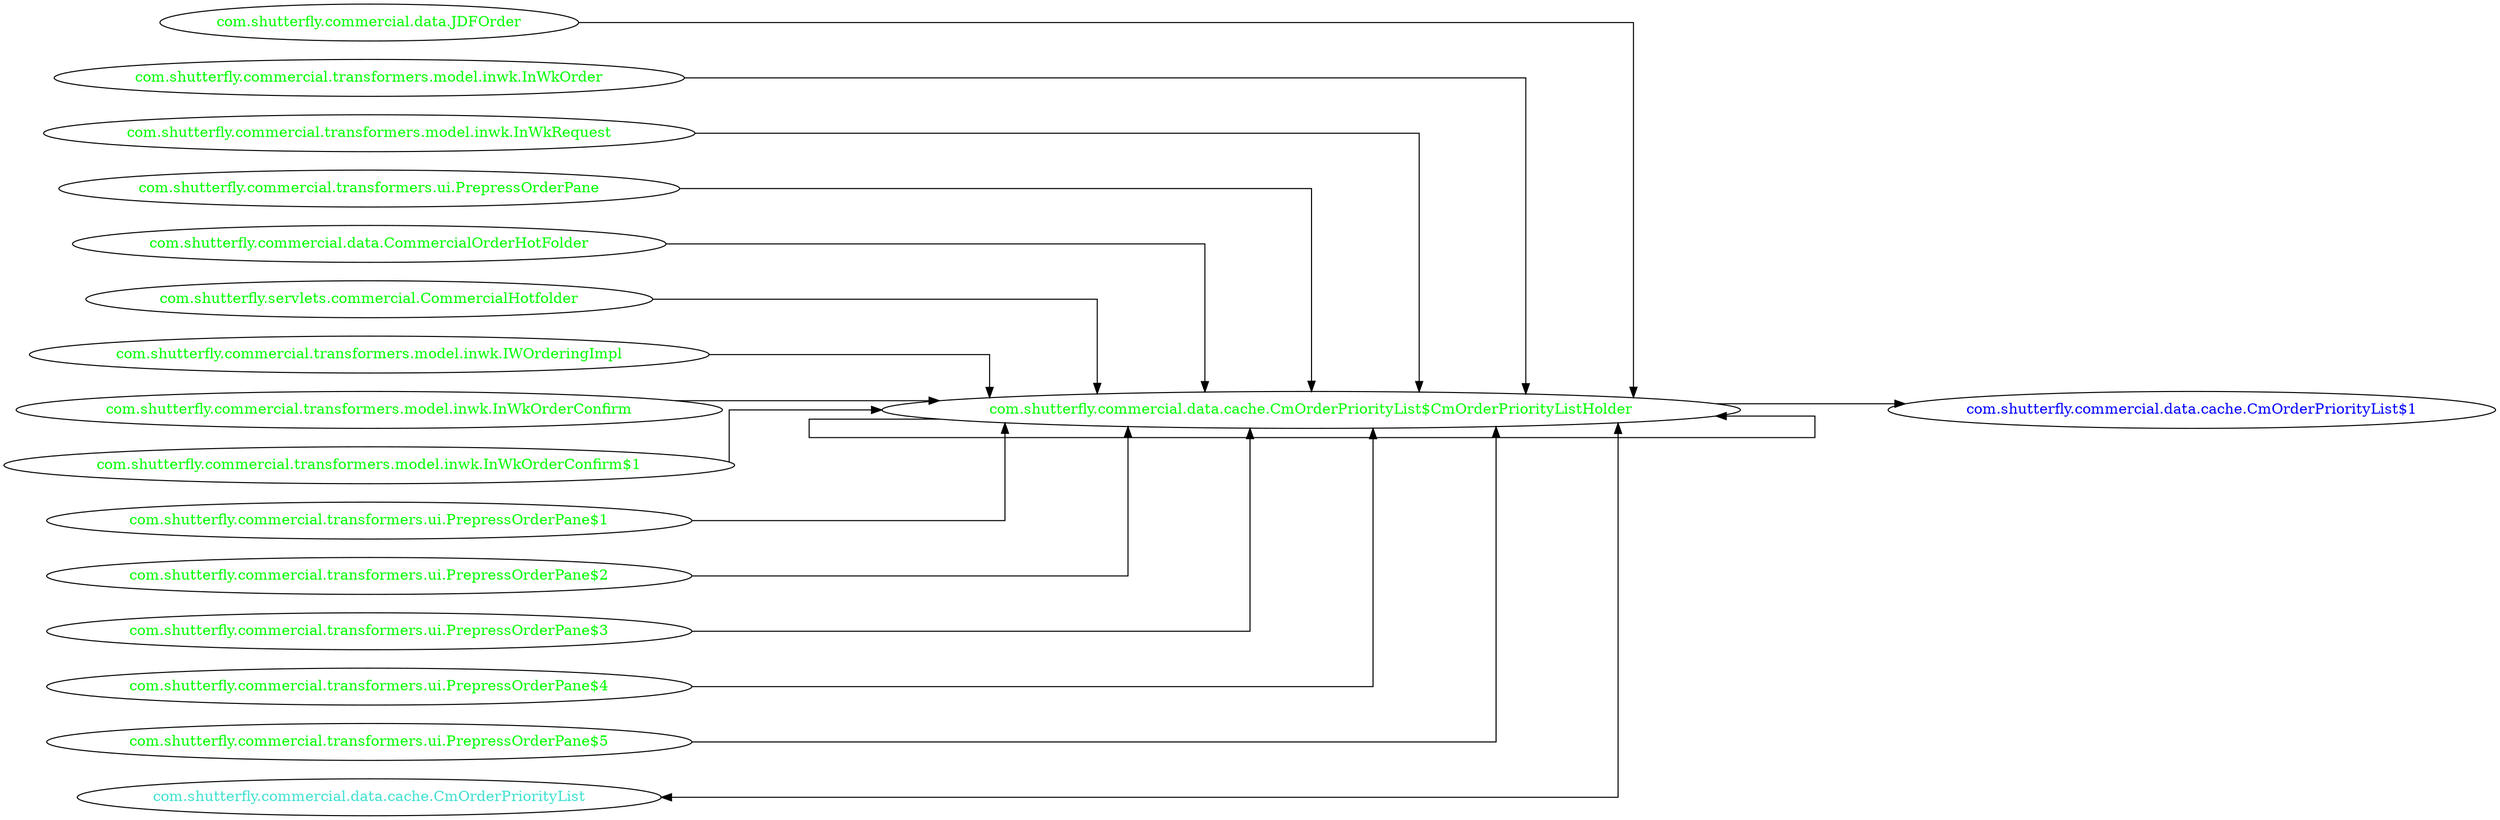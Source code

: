 digraph dependencyGraph {
 concentrate=true;
 ranksep="2.0";
 rankdir="LR"; 
 splines="ortho";
"com.shutterfly.commercial.data.cache.CmOrderPriorityList$CmOrderPriorityListHolder" [fontcolor="red"];
"com.shutterfly.commercial.data.cache.CmOrderPriorityList$1" [ fontcolor="blue" ];
"com.shutterfly.commercial.data.cache.CmOrderPriorityList$CmOrderPriorityListHolder"->"com.shutterfly.commercial.data.cache.CmOrderPriorityList$1";
"com.shutterfly.commercial.data.JDFOrder" [ fontcolor="green" ];
"com.shutterfly.commercial.data.JDFOrder"->"com.shutterfly.commercial.data.cache.CmOrderPriorityList$CmOrderPriorityListHolder";
"com.shutterfly.commercial.data.cache.CmOrderPriorityList$CmOrderPriorityListHolder" [ fontcolor="green" ];
"com.shutterfly.commercial.data.cache.CmOrderPriorityList$CmOrderPriorityListHolder"->"com.shutterfly.commercial.data.cache.CmOrderPriorityList$CmOrderPriorityListHolder";
"com.shutterfly.commercial.transformers.model.inwk.InWkOrder" [ fontcolor="green" ];
"com.shutterfly.commercial.transformers.model.inwk.InWkOrder"->"com.shutterfly.commercial.data.cache.CmOrderPriorityList$CmOrderPriorityListHolder";
"com.shutterfly.commercial.transformers.model.inwk.InWkRequest" [ fontcolor="green" ];
"com.shutterfly.commercial.transformers.model.inwk.InWkRequest"->"com.shutterfly.commercial.data.cache.CmOrderPriorityList$CmOrderPriorityListHolder";
"com.shutterfly.commercial.transformers.ui.PrepressOrderPane" [ fontcolor="green" ];
"com.shutterfly.commercial.transformers.ui.PrepressOrderPane"->"com.shutterfly.commercial.data.cache.CmOrderPriorityList$CmOrderPriorityListHolder";
"com.shutterfly.commercial.data.CommercialOrderHotFolder" [ fontcolor="green" ];
"com.shutterfly.commercial.data.CommercialOrderHotFolder"->"com.shutterfly.commercial.data.cache.CmOrderPriorityList$CmOrderPriorityListHolder";
"com.shutterfly.servlets.commercial.CommercialHotfolder" [ fontcolor="green" ];
"com.shutterfly.servlets.commercial.CommercialHotfolder"->"com.shutterfly.commercial.data.cache.CmOrderPriorityList$CmOrderPriorityListHolder";
"com.shutterfly.commercial.transformers.model.inwk.IWOrderingImpl" [ fontcolor="green" ];
"com.shutterfly.commercial.transformers.model.inwk.IWOrderingImpl"->"com.shutterfly.commercial.data.cache.CmOrderPriorityList$CmOrderPriorityListHolder";
"com.shutterfly.commercial.transformers.model.inwk.InWkOrderConfirm" [ fontcolor="green" ];
"com.shutterfly.commercial.transformers.model.inwk.InWkOrderConfirm"->"com.shutterfly.commercial.data.cache.CmOrderPriorityList$CmOrderPriorityListHolder";
"com.shutterfly.commercial.transformers.model.inwk.InWkOrderConfirm$1" [ fontcolor="green" ];
"com.shutterfly.commercial.transformers.model.inwk.InWkOrderConfirm$1"->"com.shutterfly.commercial.data.cache.CmOrderPriorityList$CmOrderPriorityListHolder";
"com.shutterfly.commercial.transformers.ui.PrepressOrderPane$1" [ fontcolor="green" ];
"com.shutterfly.commercial.transformers.ui.PrepressOrderPane$1"->"com.shutterfly.commercial.data.cache.CmOrderPriorityList$CmOrderPriorityListHolder";
"com.shutterfly.commercial.transformers.ui.PrepressOrderPane$2" [ fontcolor="green" ];
"com.shutterfly.commercial.transformers.ui.PrepressOrderPane$2"->"com.shutterfly.commercial.data.cache.CmOrderPriorityList$CmOrderPriorityListHolder";
"com.shutterfly.commercial.transformers.ui.PrepressOrderPane$3" [ fontcolor="green" ];
"com.shutterfly.commercial.transformers.ui.PrepressOrderPane$3"->"com.shutterfly.commercial.data.cache.CmOrderPriorityList$CmOrderPriorityListHolder";
"com.shutterfly.commercial.transformers.ui.PrepressOrderPane$4" [ fontcolor="green" ];
"com.shutterfly.commercial.transformers.ui.PrepressOrderPane$4"->"com.shutterfly.commercial.data.cache.CmOrderPriorityList$CmOrderPriorityListHolder";
"com.shutterfly.commercial.transformers.ui.PrepressOrderPane$5" [ fontcolor="green" ];
"com.shutterfly.commercial.transformers.ui.PrepressOrderPane$5"->"com.shutterfly.commercial.data.cache.CmOrderPriorityList$CmOrderPriorityListHolder";
"com.shutterfly.commercial.data.cache.CmOrderPriorityList" [ fontcolor="turquoise" ];
"com.shutterfly.commercial.data.cache.CmOrderPriorityList"->"com.shutterfly.commercial.data.cache.CmOrderPriorityList$CmOrderPriorityListHolder" [dir=both];
}